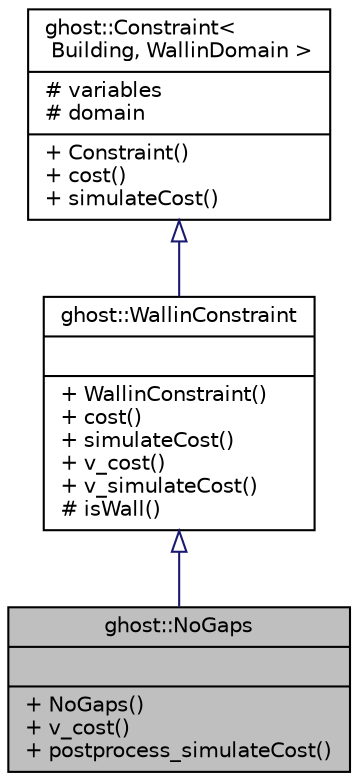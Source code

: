 digraph "ghost::NoGaps"
{
  edge [fontname="Helvetica",fontsize="10",labelfontname="Helvetica",labelfontsize="10"];
  node [fontname="Helvetica",fontsize="10",shape=record];
  Node1 [label="{ghost::NoGaps\n||+ NoGaps()\l+ v_cost()\l+ postprocess_simulateCost()\l}",height=0.2,width=0.4,color="black", fillcolor="grey75", style="filled" fontcolor="black"];
  Node2 -> Node1 [dir="back",color="midnightblue",fontsize="10",style="solid",arrowtail="onormal",fontname="Helvetica"];
  Node2 [label="{ghost::WallinConstraint\n||+ WallinConstraint()\l+ cost()\l+ simulateCost()\l+ v_cost()\l+ v_simulateCost()\l# isWall()\l}",height=0.2,width=0.4,color="black", fillcolor="white", style="filled",URL="$classghost_1_1WallinConstraint.html"];
  Node3 -> Node2 [dir="back",color="midnightblue",fontsize="10",style="solid",arrowtail="onormal",fontname="Helvetica"];
  Node3 [label="{ghost::Constraint\<\l Building, WallinDomain \>\n|# variables\l# domain\l|+ Constraint()\l+ cost()\l+ simulateCost()\l}",height=0.2,width=0.4,color="black", fillcolor="white", style="filled",URL="$classghost_1_1Constraint.html"];
}
